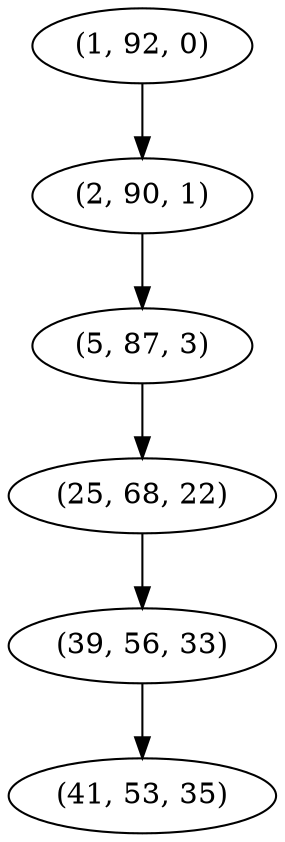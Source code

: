 digraph tree {
    "(1, 92, 0)";
    "(2, 90, 1)";
    "(5, 87, 3)";
    "(25, 68, 22)";
    "(39, 56, 33)";
    "(41, 53, 35)";
    "(1, 92, 0)" -> "(2, 90, 1)";
    "(2, 90, 1)" -> "(5, 87, 3)";
    "(5, 87, 3)" -> "(25, 68, 22)";
    "(25, 68, 22)" -> "(39, 56, 33)";
    "(39, 56, 33)" -> "(41, 53, 35)";
}
